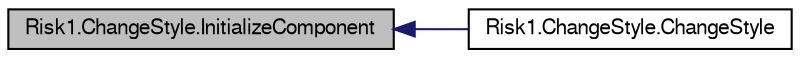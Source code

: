 digraph G
{
  bgcolor="transparent";
  edge [fontname="FreeSans",fontsize="10",labelfontname="FreeSans",labelfontsize="10"];
  node [fontname="FreeSans",fontsize="10",shape=record];
  rankdir="LR";
  Node1 [label="Risk1.ChangeStyle.InitializeComponent",height=0.2,width=0.4,color="black", fillcolor="grey75", style="filled" fontcolor="black"];
  Node1 -> Node2 [dir="back",color="midnightblue",fontsize="10",style="solid",fontname="FreeSans"];
  Node2 [label="Risk1.ChangeStyle.ChangeStyle",height=0.2,width=0.4,color="black",URL="$classRisk1_1_1ChangeStyle.html#a218667e53d0e9dd5e1d8996e8d056324"];
}
